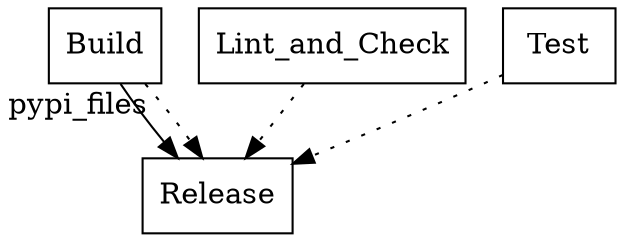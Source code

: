 digraph {
	Build [shape=rect]
	Lint_and_Check [shape=rect]
	Test [shape=rect]
	Release [shape=rect]
	Build -> Release [decorate=false xlabel=pypi_files]
	Build -> Release [style=dotted xlabel=""]
	Lint_and_Check -> Release [style=dotted xlabel=""]
	Test -> Release [style=dotted xlabel=""]
}
